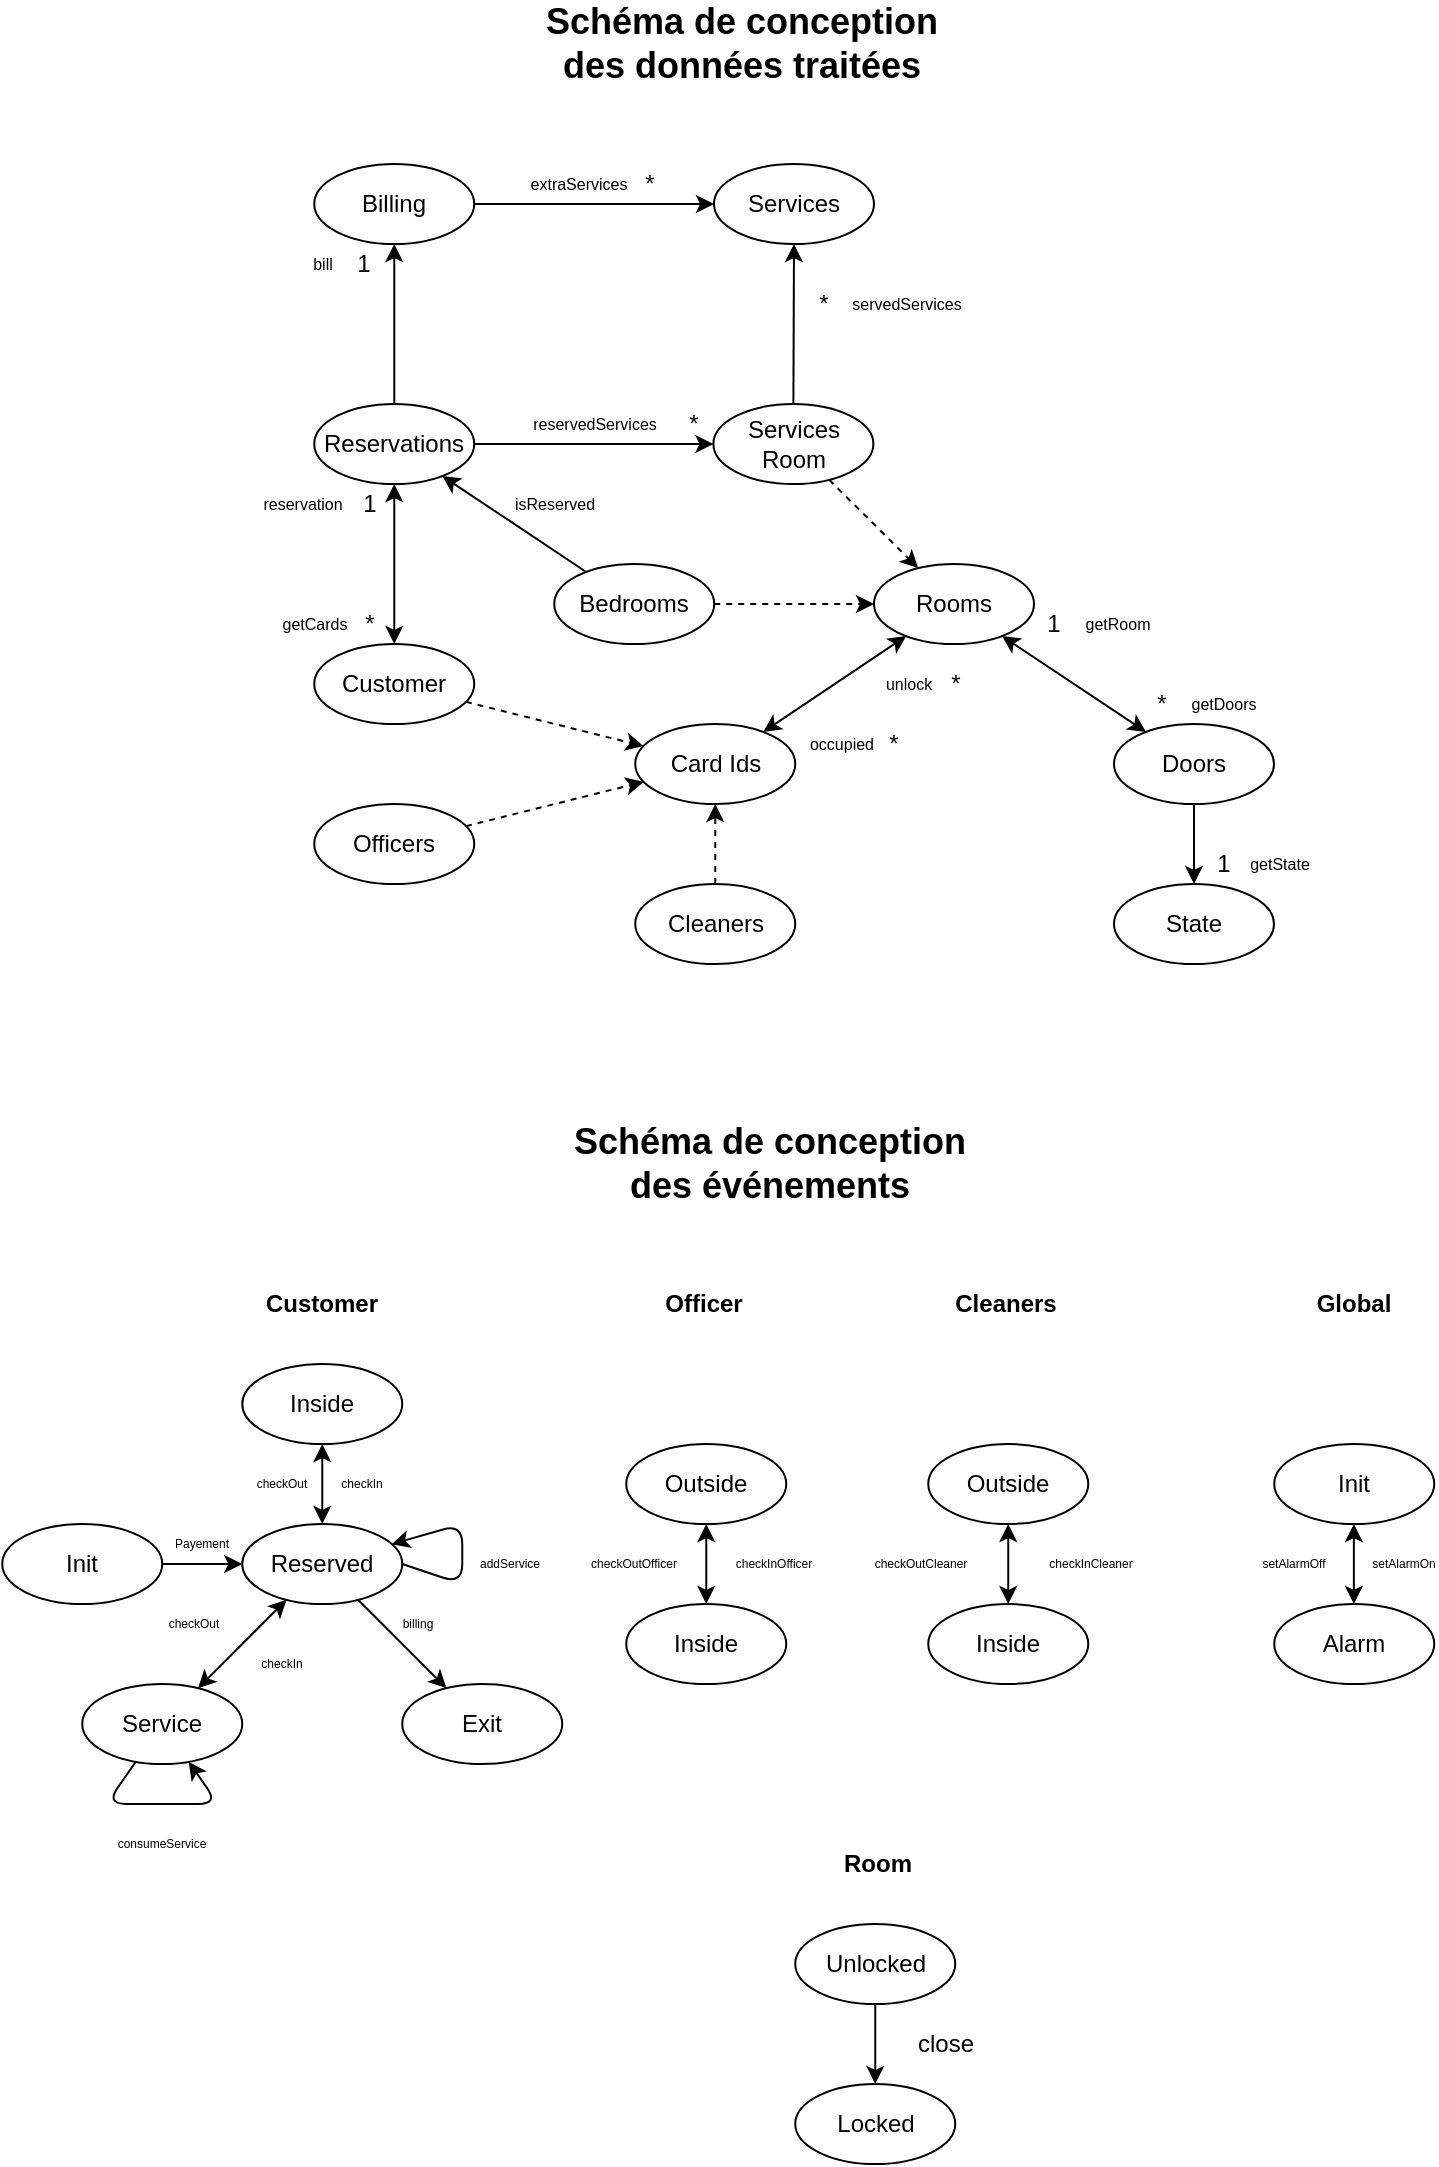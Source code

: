 <mxfile version="13.7.9" type="device"><diagram id="mKZ3kIbZx4iA2IMD-GMo" name="Page-1"><mxGraphModel dx="569" dy="329" grid="1" gridSize="10" guides="1" tooltips="1" connect="1" arrows="1" fold="1" page="1" pageScale="1" pageWidth="827" pageHeight="1169" math="0" shadow="0"><root><mxCell id="0"/><mxCell id="1" parent="0"/><mxCell id="wAJNwWQqcgvi-j1PNpbh-5" value="Schéma de conception des données traitées" style="text;html=1;strokeColor=none;fillColor=none;align=center;verticalAlign=middle;whiteSpace=wrap;rounded=0;fontSize=18;fontStyle=1" parent="1" vertex="1"><mxGeometry x="304" y="50" width="220" height="20" as="geometry"/></mxCell><mxCell id="wAJNwWQqcgvi-j1PNpbh-41" value="Init" style="ellipse;whiteSpace=wrap;html=1;" parent="1" vertex="1"><mxGeometry x="44.13" y="800" width="80" height="40" as="geometry"/></mxCell><mxCell id="wAJNwWQqcgvi-j1PNpbh-49" value="Schéma de conception des événements" style="text;html=1;strokeColor=none;fillColor=none;align=center;verticalAlign=middle;whiteSpace=wrap;rounded=0;fontSize=18;fontStyle=1" parent="1" vertex="1"><mxGeometry x="318.13" y="610" width="220" height="20" as="geometry"/></mxCell><mxCell id="wAJNwWQqcgvi-j1PNpbh-52" value="Reserved" style="ellipse;whiteSpace=wrap;html=1;" parent="1" vertex="1"><mxGeometry x="164.13" y="800" width="80" height="40" as="geometry"/></mxCell><mxCell id="wAJNwWQqcgvi-j1PNpbh-53" value="" style="endArrow=classic;html=1;fontSize=18;" parent="1" source="wAJNwWQqcgvi-j1PNpbh-41" target="wAJNwWQqcgvi-j1PNpbh-52" edge="1"><mxGeometry width="50" height="50" relative="1" as="geometry"><mxPoint x="119.13" y="950" as="sourcePoint"/><mxPoint x="169.13" y="900" as="targetPoint"/></mxGeometry></mxCell><mxCell id="wAJNwWQqcgvi-j1PNpbh-54" value="&lt;font style=&quot;font-size: 6px;&quot;&gt;Payement&lt;/font&gt;" style="text;html=1;strokeColor=none;fillColor=none;align=center;verticalAlign=middle;whiteSpace=wrap;rounded=0;fontSize=6;" parent="1" vertex="1"><mxGeometry x="124.13" y="800" width="40" height="20" as="geometry"/></mxCell><mxCell id="wAJNwWQqcgvi-j1PNpbh-55" value="Inside" style="ellipse;whiteSpace=wrap;html=1;" parent="1" vertex="1"><mxGeometry x="164.13" y="720" width="80" height="40" as="geometry"/></mxCell><mxCell id="wAJNwWQqcgvi-j1PNpbh-56" value="" style="endArrow=classic;html=1;fontSize=18;startArrow=classic;startFill=1;" parent="1" source="wAJNwWQqcgvi-j1PNpbh-52" target="wAJNwWQqcgvi-j1PNpbh-55" edge="1"><mxGeometry width="50" height="50" relative="1" as="geometry"><mxPoint x="174.13" y="750" as="sourcePoint"/><mxPoint x="214.13" y="750" as="targetPoint"/></mxGeometry></mxCell><mxCell id="wAJNwWQqcgvi-j1PNpbh-57" value="&lt;font style=&quot;font-size: 6px;&quot;&gt;checkIn&lt;/font&gt;" style="text;html=1;strokeColor=none;fillColor=none;align=center;verticalAlign=middle;whiteSpace=wrap;rounded=0;fontSize=6;" parent="1" vertex="1"><mxGeometry x="204.13" y="770" width="40" height="20" as="geometry"/></mxCell><mxCell id="wAJNwWQqcgvi-j1PNpbh-61" value="&lt;font style=&quot;font-size: 6px;&quot;&gt;checkOut&lt;/font&gt;" style="text;html=1;strokeColor=none;fillColor=none;align=center;verticalAlign=middle;whiteSpace=wrap;rounded=0;fontSize=6;" parent="1" vertex="1"><mxGeometry x="164.13" y="770" width="40" height="20" as="geometry"/></mxCell><mxCell id="wAJNwWQqcgvi-j1PNpbh-64" value="Service" style="ellipse;whiteSpace=wrap;html=1;" parent="1" vertex="1"><mxGeometry x="84.13" y="880" width="80" height="40" as="geometry"/></mxCell><mxCell id="wAJNwWQqcgvi-j1PNpbh-65" value="" style="endArrow=classic;html=1;fontSize=18;startArrow=classic;startFill=1;" parent="1" source="wAJNwWQqcgvi-j1PNpbh-52" target="wAJNwWQqcgvi-j1PNpbh-64" edge="1"><mxGeometry width="50" height="50" relative="1" as="geometry"><mxPoint x="247.412" y="818.906" as="sourcePoint"/><mxPoint x="300.848" y="801.094" as="targetPoint"/></mxGeometry></mxCell><mxCell id="wAJNwWQqcgvi-j1PNpbh-66" value="&lt;font style=&quot;font-size: 6px&quot;&gt;checkIn&lt;/font&gt;" style="text;html=1;strokeColor=none;fillColor=none;align=center;verticalAlign=middle;whiteSpace=wrap;rounded=0;fontSize=6;" parent="1" vertex="1"><mxGeometry x="164.13" y="860" width="40" height="20" as="geometry"/></mxCell><mxCell id="wAJNwWQqcgvi-j1PNpbh-67" value="&lt;font style=&quot;font-size: 6px&quot;&gt;checkOut&lt;/font&gt;" style="text;html=1;strokeColor=none;fillColor=none;align=center;verticalAlign=middle;whiteSpace=wrap;rounded=0;fontSize=6;" parent="1" vertex="1"><mxGeometry x="116.13" y="840" width="48" height="20" as="geometry"/></mxCell><mxCell id="wAJNwWQqcgvi-j1PNpbh-68" value="" style="endArrow=classic;html=1;fontSize=18;" parent="1" source="wAJNwWQqcgvi-j1PNpbh-64" target="wAJNwWQqcgvi-j1PNpbh-64" edge="1"><mxGeometry width="50" height="50" relative="1" as="geometry"><mxPoint x="250.13" y="920" as="sourcePoint"/><mxPoint x="296.13" y="900" as="targetPoint"/><Array as="points"><mxPoint x="96.13" y="940"/><mxPoint x="152.13" y="940"/></Array></mxGeometry></mxCell><mxCell id="wAJNwWQqcgvi-j1PNpbh-69" value="&lt;font style=&quot;font-size: 6px;&quot;&gt;consumeService&lt;/font&gt;" style="text;html=1;strokeColor=none;fillColor=none;align=center;verticalAlign=middle;whiteSpace=wrap;rounded=0;fontSize=6;" parent="1" vertex="1"><mxGeometry x="100.13" y="950" width="48" height="20" as="geometry"/></mxCell><mxCell id="wAJNwWQqcgvi-j1PNpbh-70" value="Exit" style="ellipse;whiteSpace=wrap;html=1;" parent="1" vertex="1"><mxGeometry x="244.13" y="880" width="80" height="40" as="geometry"/></mxCell><mxCell id="wAJNwWQqcgvi-j1PNpbh-71" value="" style="endArrow=classic;html=1;fontSize=18;" parent="1" source="wAJNwWQqcgvi-j1PNpbh-52" target="wAJNwWQqcgvi-j1PNpbh-70" edge="1"><mxGeometry width="50" height="50" relative="1" as="geometry"><mxPoint x="231.1" y="847.635" as="sourcePoint"/><mxPoint x="188.13" y="880" as="targetPoint"/></mxGeometry></mxCell><mxCell id="wAJNwWQqcgvi-j1PNpbh-72" value="&lt;font style=&quot;font-size: 6px&quot;&gt;billing&lt;/font&gt;" style="text;html=1;strokeColor=none;fillColor=none;align=center;verticalAlign=middle;whiteSpace=wrap;rounded=0;fontSize=6;" parent="1" vertex="1"><mxGeometry x="242.13" y="840" width="20" height="20" as="geometry"/></mxCell><mxCell id="wAJNwWQqcgvi-j1PNpbh-73" value="" style="endArrow=classic;html=1;fontSize=18;exitX=1;exitY=0.5;exitDx=0;exitDy=0;" parent="1" source="wAJNwWQqcgvi-j1PNpbh-52" target="wAJNwWQqcgvi-j1PNpbh-52" edge="1"><mxGeometry width="50" height="50" relative="1" as="geometry"><mxPoint x="278.13" y="889.6" as="sourcePoint"/><mxPoint x="244.13" y="880" as="targetPoint"/><Array as="points"><mxPoint x="274.13" y="830"/><mxPoint x="274.13" y="800"/></Array></mxGeometry></mxCell><mxCell id="wAJNwWQqcgvi-j1PNpbh-74" value="addService" style="text;html=1;strokeColor=none;fillColor=none;align=center;verticalAlign=middle;whiteSpace=wrap;rounded=0;fontSize=6;" parent="1" vertex="1"><mxGeometry x="278.13" y="810" width="40" height="20" as="geometry"/></mxCell><mxCell id="wAJNwWQqcgvi-j1PNpbh-75" value="&lt;font style=&quot;font-size: 12px&quot;&gt;&lt;b&gt;Customer&lt;/b&gt;&lt;/font&gt;" style="text;html=1;strokeColor=none;fillColor=none;align=center;verticalAlign=middle;whiteSpace=wrap;rounded=0;fontSize=6;" parent="1" vertex="1"><mxGeometry x="164.13" y="680" width="80" height="20" as="geometry"/></mxCell><mxCell id="wAJNwWQqcgvi-j1PNpbh-76" value="&lt;font style=&quot;font-size: 12px&quot;&gt;&lt;b&gt;Officer&lt;/b&gt;&lt;/font&gt;" style="text;html=1;strokeColor=none;fillColor=none;align=center;verticalAlign=middle;whiteSpace=wrap;rounded=0;fontSize=6;" parent="1" vertex="1"><mxGeometry x="370.13" y="680" width="50" height="20" as="geometry"/></mxCell><mxCell id="wAJNwWQqcgvi-j1PNpbh-77" value="&lt;font style=&quot;font-size: 12px&quot;&gt;&lt;b&gt;Cleaners&lt;/b&gt;&lt;/font&gt;" style="text;html=1;strokeColor=none;fillColor=none;align=center;verticalAlign=middle;whiteSpace=wrap;rounded=0;fontSize=6;" parent="1" vertex="1"><mxGeometry x="506.13" y="680" width="80" height="20" as="geometry"/></mxCell><mxCell id="wAJNwWQqcgvi-j1PNpbh-78" value="&lt;font style=&quot;font-size: 12px&quot;&gt;&lt;b&gt;Global&lt;/b&gt;&lt;/font&gt;" style="text;html=1;strokeColor=none;fillColor=none;align=center;verticalAlign=middle;whiteSpace=wrap;rounded=0;fontSize=6;" parent="1" vertex="1"><mxGeometry x="680.13" y="680" width="80" height="20" as="geometry"/></mxCell><mxCell id="wAJNwWQqcgvi-j1PNpbh-79" value="Outside" style="ellipse;whiteSpace=wrap;html=1;" parent="1" vertex="1"><mxGeometry x="356.13" y="760" width="80" height="40" as="geometry"/></mxCell><mxCell id="wAJNwWQqcgvi-j1PNpbh-82" value="Inside" style="ellipse;whiteSpace=wrap;html=1;" parent="1" vertex="1"><mxGeometry x="356.13" y="840" width="80" height="40" as="geometry"/></mxCell><mxCell id="wAJNwWQqcgvi-j1PNpbh-83" value="" style="endArrow=classic;html=1;fontSize=18;startArrow=classic;startFill=1;" parent="1" source="wAJNwWQqcgvi-j1PNpbh-79" target="wAJNwWQqcgvi-j1PNpbh-82" edge="1"><mxGeometry width="50" height="50" relative="1" as="geometry"><mxPoint x="148.241" y="847.889" as="sourcePoint"/><mxPoint x="104.019" y="892.111" as="targetPoint"/></mxGeometry></mxCell><mxCell id="wAJNwWQqcgvi-j1PNpbh-84" value="&lt;font style=&quot;font-size: 6px&quot;&gt;checkInOfficer&lt;/font&gt;" style="text;html=1;strokeColor=none;fillColor=none;align=center;verticalAlign=middle;whiteSpace=wrap;rounded=0;fontSize=6;" parent="1" vertex="1"><mxGeometry x="410.13" y="810" width="40" height="20" as="geometry"/></mxCell><mxCell id="wAJNwWQqcgvi-j1PNpbh-85" value="&lt;font style=&quot;font-size: 6px&quot;&gt;checkOutOfficer&lt;/font&gt;" style="text;html=1;strokeColor=none;fillColor=none;align=center;verticalAlign=middle;whiteSpace=wrap;rounded=0;fontSize=6;" parent="1" vertex="1"><mxGeometry x="340.13" y="810" width="40" height="20" as="geometry"/></mxCell><mxCell id="wAJNwWQqcgvi-j1PNpbh-93" value="Outside" style="ellipse;whiteSpace=wrap;html=1;" parent="1" vertex="1"><mxGeometry x="507.13" y="760" width="80" height="40" as="geometry"/></mxCell><mxCell id="wAJNwWQqcgvi-j1PNpbh-94" value="Inside" style="ellipse;whiteSpace=wrap;html=1;" parent="1" vertex="1"><mxGeometry x="507.13" y="840" width="80" height="40" as="geometry"/></mxCell><mxCell id="wAJNwWQqcgvi-j1PNpbh-95" value="" style="endArrow=classic;html=1;fontSize=18;startArrow=classic;startFill=1;" parent="1" source="wAJNwWQqcgvi-j1PNpbh-93" target="wAJNwWQqcgvi-j1PNpbh-94" edge="1"><mxGeometry width="50" height="50" relative="1" as="geometry"><mxPoint x="299.241" y="847.889" as="sourcePoint"/><mxPoint x="255.019" y="892.111" as="targetPoint"/></mxGeometry></mxCell><mxCell id="wAJNwWQqcgvi-j1PNpbh-96" value="&lt;font style=&quot;font-size: 6px&quot;&gt;checkInCleaner&lt;/font&gt;" style="text;html=1;strokeColor=none;fillColor=none;align=center;verticalAlign=middle;whiteSpace=wrap;rounded=0;fontSize=6;" parent="1" vertex="1"><mxGeometry x="561.13" y="810" width="55" height="20" as="geometry"/></mxCell><mxCell id="wAJNwWQqcgvi-j1PNpbh-97" value="&lt;font style=&quot;font-size: 6px&quot;&gt;checkOutCleaner&lt;/font&gt;" style="text;html=1;strokeColor=none;fillColor=none;align=center;verticalAlign=middle;whiteSpace=wrap;rounded=0;fontSize=6;" parent="1" vertex="1"><mxGeometry x="476.13" y="810" width="55" height="20" as="geometry"/></mxCell><mxCell id="wAJNwWQqcgvi-j1PNpbh-98" value="Init" style="ellipse;whiteSpace=wrap;html=1;" parent="1" vertex="1"><mxGeometry x="680.13" y="760" width="80" height="40" as="geometry"/></mxCell><mxCell id="wAJNwWQqcgvi-j1PNpbh-101" value="" style="endArrow=classic;html=1;fontSize=18;startArrow=classic;startFill=1;" parent="1" edge="1"><mxGeometry width="50" height="50" relative="1" as="geometry"><mxPoint x="719.93" y="800" as="sourcePoint"/><mxPoint x="719.93" y="840" as="targetPoint"/></mxGeometry></mxCell><mxCell id="wAJNwWQqcgvi-j1PNpbh-102" value="Alarm" style="ellipse;whiteSpace=wrap;html=1;" parent="1" vertex="1"><mxGeometry x="680.13" y="840" width="80" height="40" as="geometry"/></mxCell><mxCell id="wAJNwWQqcgvi-j1PNpbh-103" value="&lt;font style=&quot;font-size: 6px&quot;&gt;setAlarmOff&lt;/font&gt;" style="text;html=1;strokeColor=none;fillColor=none;align=center;verticalAlign=middle;whiteSpace=wrap;rounded=0;fontSize=6;" parent="1" vertex="1"><mxGeometry x="670.13" y="810" width="40" height="20" as="geometry"/></mxCell><mxCell id="wAJNwWQqcgvi-j1PNpbh-104" value="&lt;font style=&quot;font-size: 6px&quot;&gt;setAlarmOn&lt;/font&gt;" style="text;html=1;strokeColor=none;fillColor=none;align=center;verticalAlign=middle;whiteSpace=wrap;rounded=0;fontSize=6;" parent="1" vertex="1"><mxGeometry x="730.13" y="810" width="30" height="20" as="geometry"/></mxCell><mxCell id="L7_stNVP262g_JaX8nao-1" value="&lt;span style=&quot;text-align: left&quot;&gt;Services Room&lt;/span&gt;" style="ellipse;whiteSpace=wrap;html=1;" parent="1" vertex="1"><mxGeometry x="399.7" y="240" width="80" height="40" as="geometry"/></mxCell><mxCell id="L7_stNVP262g_JaX8nao-2" value="Customer" style="ellipse;whiteSpace=wrap;html=1;" parent="1" vertex="1"><mxGeometry x="200.13" y="360" width="80" height="40" as="geometry"/></mxCell><mxCell id="L7_stNVP262g_JaX8nao-3" value="Officers" style="ellipse;whiteSpace=wrap;html=1;" parent="1" vertex="1"><mxGeometry x="200.13" y="440" width="80" height="40" as="geometry"/></mxCell><mxCell id="L7_stNVP262g_JaX8nao-4" value="Cleaners" style="ellipse;whiteSpace=wrap;html=1;" parent="1" vertex="1"><mxGeometry x="360.63" y="480" width="80" height="40" as="geometry"/></mxCell><mxCell id="L7_stNVP262g_JaX8nao-5" value="Card Ids" style="ellipse;whiteSpace=wrap;html=1;" parent="1" vertex="1"><mxGeometry x="360.63" y="400" width="80" height="40" as="geometry"/></mxCell><mxCell id="L7_stNVP262g_JaX8nao-6" value="&lt;span style=&quot;text-align: left&quot;&gt;Bedrooms&lt;/span&gt;" style="ellipse;whiteSpace=wrap;html=1;" parent="1" vertex="1"><mxGeometry x="320.13" y="320" width="80" height="40" as="geometry"/></mxCell><mxCell id="L7_stNVP262g_JaX8nao-7" value="&lt;span style=&quot;text-align: left&quot;&gt;Rooms&lt;/span&gt;" style="ellipse;whiteSpace=wrap;html=1;" parent="1" vertex="1"><mxGeometry x="480" y="320" width="80" height="40" as="geometry"/></mxCell><mxCell id="L7_stNVP262g_JaX8nao-8" value="" style="endArrow=classic;html=1;dashed=1;" parent="1" source="L7_stNVP262g_JaX8nao-3" target="L7_stNVP262g_JaX8nao-5" edge="1"><mxGeometry width="50" height="50" relative="1" as="geometry"><mxPoint x="322.75" y="490" as="sourcePoint"/><mxPoint x="372.75" y="440" as="targetPoint"/></mxGeometry></mxCell><mxCell id="L7_stNVP262g_JaX8nao-9" value="" style="endArrow=classic;html=1;dashed=1;" parent="1" source="L7_stNVP262g_JaX8nao-4" target="L7_stNVP262g_JaX8nao-5" edge="1"><mxGeometry width="50" height="50" relative="1" as="geometry"><mxPoint x="310.969" y="516.979" as="sourcePoint"/><mxPoint x="367.343" y="458.038" as="targetPoint"/></mxGeometry></mxCell><mxCell id="L7_stNVP262g_JaX8nao-10" value="" style="endArrow=classic;html=1;dashed=1;" parent="1" source="L7_stNVP262g_JaX8nao-2" target="L7_stNVP262g_JaX8nao-5" edge="1"><mxGeometry width="50" height="50" relative="1" as="geometry"><mxPoint x="272.804" y="515.064" as="sourcePoint"/><mxPoint x="263.873" y="459.939" as="targetPoint"/></mxGeometry></mxCell><mxCell id="L7_stNVP262g_JaX8nao-11" value="" style="endArrow=classic;html=1;dashed=1;" parent="1" source="L7_stNVP262g_JaX8nao-1" target="L7_stNVP262g_JaX8nao-7" edge="1"><mxGeometry width="50" height="50" relative="1" as="geometry"><mxPoint x="498.302" y="417.627" as="sourcePoint"/><mxPoint x="429.909" y="357.381" as="targetPoint"/></mxGeometry></mxCell><mxCell id="L7_stNVP262g_JaX8nao-12" value="" style="endArrow=classic;html=1;dashed=1;" parent="1" source="L7_stNVP262g_JaX8nao-6" target="L7_stNVP262g_JaX8nao-7" edge="1"><mxGeometry width="50" height="50" relative="1" as="geometry"><mxPoint x="654.338" y="410.664" as="sourcePoint"/><mxPoint x="681.783" y="359.321" as="targetPoint"/></mxGeometry></mxCell><mxCell id="L7_stNVP262g_JaX8nao-14" value="Reservations" style="ellipse;whiteSpace=wrap;html=1;" parent="1" vertex="1"><mxGeometry x="200.13" y="240" width="80" height="40" as="geometry"/></mxCell><mxCell id="L7_stNVP262g_JaX8nao-15" value="Billing" style="ellipse;whiteSpace=wrap;html=1;" parent="1" vertex="1"><mxGeometry x="200.13" y="120" width="80" height="40" as="geometry"/></mxCell><mxCell id="L7_stNVP262g_JaX8nao-17" value="" style="endArrow=classic;html=1;" parent="1" source="L7_stNVP262g_JaX8nao-14" target="L7_stNVP262g_JaX8nao-15" edge="1"><mxGeometry width="50" height="50" relative="1" as="geometry"><mxPoint x="73.75" y="280" as="sourcePoint"/><mxPoint x="73.75" y="240" as="targetPoint"/></mxGeometry></mxCell><mxCell id="L7_stNVP262g_JaX8nao-18" value="1" style="text;html=1;strokeColor=none;fillColor=none;align=center;verticalAlign=middle;whiteSpace=wrap;rounded=0;" parent="1" vertex="1"><mxGeometry x="215" y="160" width="20" height="20" as="geometry"/></mxCell><mxCell id="L7_stNVP262g_JaX8nao-19" value="bill" style="text;html=1;align=center;verticalAlign=middle;resizable=0;points=[];autosize=1;fontSize=8;" parent="1" vertex="1"><mxGeometry x="189.13" y="160" width="30" height="20" as="geometry"/></mxCell><mxCell id="L7_stNVP262g_JaX8nao-20" value="&lt;span style=&quot;text-align: left&quot;&gt;Services&lt;/span&gt;" style="ellipse;whiteSpace=wrap;html=1;" parent="1" vertex="1"><mxGeometry x="400" y="120" width="80" height="40" as="geometry"/></mxCell><mxCell id="L7_stNVP262g_JaX8nao-21" value="*" style="text;html=1;strokeColor=none;fillColor=none;align=center;verticalAlign=middle;whiteSpace=wrap;rounded=0;" parent="1" vertex="1"><mxGeometry x="445.13" y="180" width="20" height="20" as="geometry"/></mxCell><mxCell id="L7_stNVP262g_JaX8nao-22" style="rounded=0;orthogonalLoop=1;jettySize=auto;html=1;exitX=1;exitY=0.5;exitDx=0;exitDy=0;" parent="1" source="L7_stNVP262g_JaX8nao-15" target="L7_stNVP262g_JaX8nao-20" edge="1"><mxGeometry relative="1" as="geometry"><mxPoint x="317.25" y="150.0" as="sourcePoint"/><mxPoint x="363.25" y="150" as="targetPoint"/></mxGeometry></mxCell><mxCell id="L7_stNVP262g_JaX8nao-23" value="*" style="text;html=1;strokeColor=none;fillColor=none;align=center;verticalAlign=middle;whiteSpace=wrap;rounded=0;" parent="1" vertex="1"><mxGeometry x="358.13" y="120" width="20" height="20" as="geometry"/></mxCell><mxCell id="L7_stNVP262g_JaX8nao-24" value="extraServices" style="text;html=1;align=center;verticalAlign=middle;resizable=0;points=[];autosize=1;fontSize=8;" parent="1" vertex="1"><mxGeometry x="302.13" y="120" width="60" height="20" as="geometry"/></mxCell><mxCell id="L7_stNVP262g_JaX8nao-25" value="servedServices" style="text;html=1;align=center;verticalAlign=middle;resizable=0;points=[];autosize=1;fontSize=8;" parent="1" vertex="1"><mxGeometry x="461.13" y="180" width="70" height="20" as="geometry"/></mxCell><mxCell id="L7_stNVP262g_JaX8nao-26" style="rounded=0;orthogonalLoop=1;jettySize=auto;html=1;" parent="1" source="L7_stNVP262g_JaX8nao-1" target="L7_stNVP262g_JaX8nao-20" edge="1"><mxGeometry relative="1" as="geometry"><mxPoint x="572.62" y="240" as="sourcePoint"/><mxPoint x="572.62" y="170.0" as="targetPoint"/></mxGeometry></mxCell><mxCell id="L7_stNVP262g_JaX8nao-31" value="" style="endArrow=classic;html=1;startArrow=classic;startFill=1;" parent="1" source="L7_stNVP262g_JaX8nao-14" target="L7_stNVP262g_JaX8nao-2" edge="1"><mxGeometry width="50" height="50" relative="1" as="geometry"><mxPoint x="28.75" y="250.0" as="sourcePoint"/><mxPoint x="28.75" y="330.0" as="targetPoint"/></mxGeometry></mxCell><mxCell id="L7_stNVP262g_JaX8nao-32" value="*" style="text;html=1;strokeColor=none;fillColor=none;align=center;verticalAlign=middle;whiteSpace=wrap;rounded=0;" parent="1" vertex="1"><mxGeometry x="218.13" y="340" width="20" height="20" as="geometry"/></mxCell><mxCell id="L7_stNVP262g_JaX8nao-33" value="1" style="text;html=1;strokeColor=none;fillColor=none;align=center;verticalAlign=middle;whiteSpace=wrap;rounded=0;" parent="1" vertex="1"><mxGeometry x="218.13" y="280" width="20" height="20" as="geometry"/></mxCell><mxCell id="L7_stNVP262g_JaX8nao-34" value="reservation" style="text;html=1;align=center;verticalAlign=middle;resizable=0;points=[];autosize=1;fontSize=8;" parent="1" vertex="1"><mxGeometry x="164.13" y="280" width="60" height="20" as="geometry"/></mxCell><mxCell id="L7_stNVP262g_JaX8nao-35" value="getCards" style="text;html=1;align=center;verticalAlign=middle;resizable=0;points=[];autosize=1;fontSize=8;" parent="1" vertex="1"><mxGeometry x="175" y="340" width="50" height="20" as="geometry"/></mxCell><mxCell id="L7_stNVP262g_JaX8nao-38" value="" style="endArrow=classic;html=1;startArrow=classic;startFill=1;" parent="1" source="L7_stNVP262g_JaX8nao-5" target="L7_stNVP262g_JaX8nao-7" edge="1"><mxGeometry width="50" height="50" relative="1" as="geometry"><mxPoint x="532.62" y="575.0" as="sourcePoint"/><mxPoint x="676.62" y="575.0" as="targetPoint"/></mxGeometry></mxCell><mxCell id="L7_stNVP262g_JaX8nao-40" value="unlock" style="text;html=1;strokeColor=none;fillColor=none;align=center;verticalAlign=middle;whiteSpace=wrap;rounded=0;fontSize=8;" parent="1" vertex="1"><mxGeometry x="479.7" y="370" width="34.87" height="20" as="geometry"/></mxCell><mxCell id="L7_stNVP262g_JaX8nao-41" value="occupied" style="text;html=1;strokeColor=none;fillColor=none;align=center;verticalAlign=middle;whiteSpace=wrap;rounded=0;fontSize=8;" parent="1" vertex="1"><mxGeometry x="446" y="400" width="35.87" height="20" as="geometry"/></mxCell><mxCell id="L7_stNVP262g_JaX8nao-42" value="*" style="text;html=1;strokeColor=none;fillColor=none;align=center;verticalAlign=middle;whiteSpace=wrap;rounded=0;" parent="1" vertex="1"><mxGeometry x="480" y="400" width="20" height="20" as="geometry"/></mxCell><mxCell id="Lv4q73CTJthylkNsShpD-2" value="getState" style="text;html=1;strokeColor=none;fillColor=none;align=center;verticalAlign=middle;whiteSpace=wrap;rounded=0;fontSize=8;" parent="1" vertex="1"><mxGeometry x="658.13" y="460" width="50" height="20" as="geometry"/></mxCell><mxCell id="Lv4q73CTJthylkNsShpD-3" style="rounded=0;orthogonalLoop=1;jettySize=auto;html=1;" parent="1" source="Lv4q73CTJthylkNsShpD-20" target="Lv4q73CTJthylkNsShpD-4" edge="1"><mxGeometry relative="1" as="geometry"><mxPoint x="828.05" y="470" as="sourcePoint"/><mxPoint x="925.92" y="470" as="targetPoint"/></mxGeometry></mxCell><mxCell id="Lv4q73CTJthylkNsShpD-4" value="&lt;span style=&quot;text-align: left&quot;&gt;State&lt;/span&gt;" style="ellipse;whiteSpace=wrap;html=1;" parent="1" vertex="1"><mxGeometry x="600" y="480" width="80" height="40" as="geometry"/></mxCell><mxCell id="Lv4q73CTJthylkNsShpD-5" value="1" style="text;html=1;strokeColor=none;fillColor=none;align=center;verticalAlign=middle;whiteSpace=wrap;rounded=0;" parent="1" vertex="1"><mxGeometry x="645.06" y="460" width="20" height="20" as="geometry"/></mxCell><mxCell id="Lv4q73CTJthylkNsShpD-6" value="&lt;font style=&quot;font-size: 12px&quot;&gt;&lt;b&gt;Room&lt;/b&gt;&lt;/font&gt;" style="text;html=1;strokeColor=none;fillColor=none;align=center;verticalAlign=middle;whiteSpace=wrap;rounded=0;fontSize=6;" parent="1" vertex="1"><mxGeometry x="457.13" y="960" width="50" height="20" as="geometry"/></mxCell><mxCell id="Lv4q73CTJthylkNsShpD-8" value="Locked" style="ellipse;whiteSpace=wrap;html=1;" parent="1" vertex="1"><mxGeometry x="440.63" y="1080" width="80" height="40" as="geometry"/></mxCell><mxCell id="Lv4q73CTJthylkNsShpD-13" value="Unlocked" style="ellipse;whiteSpace=wrap;html=1;" parent="1" vertex="1"><mxGeometry x="440.63" y="1000" width="80" height="40" as="geometry"/></mxCell><mxCell id="Lv4q73CTJthylkNsShpD-14" value="" style="endArrow=classic;html=1;fontSize=18;startArrow=none;startFill=0;" parent="1" source="Lv4q73CTJthylkNsShpD-13" target="Lv4q73CTJthylkNsShpD-8" edge="1"><mxGeometry width="50" height="50" relative="1" as="geometry"><mxPoint x="481.63" y="1060" as="sourcePoint"/><mxPoint x="481.63" y="1100" as="targetPoint"/></mxGeometry></mxCell><mxCell id="Lv4q73CTJthylkNsShpD-16" value="close" style="text;html=1;strokeColor=none;fillColor=none;align=center;verticalAlign=middle;whiteSpace=wrap;rounded=0;" parent="1" vertex="1"><mxGeometry x="496" y="1050" width="40" height="20" as="geometry"/></mxCell><mxCell id="Lv4q73CTJthylkNsShpD-20" value="&lt;span style=&quot;text-align: left&quot;&gt;Doors&lt;/span&gt;" style="ellipse;whiteSpace=wrap;html=1;" parent="1" vertex="1"><mxGeometry x="600" y="400" width="80" height="40" as="geometry"/></mxCell><mxCell id="Lv4q73CTJthylkNsShpD-21" value="" style="endArrow=classic;html=1;startArrow=classic;startFill=1;" parent="1" source="Lv4q73CTJthylkNsShpD-20" target="L7_stNVP262g_JaX8nao-7" edge="1"><mxGeometry width="50" height="50" relative="1" as="geometry"><mxPoint x="542.62" y="400" as="sourcePoint"/><mxPoint x="624.12" y="400" as="targetPoint"/><Array as="points"/></mxGeometry></mxCell><mxCell id="Lv4q73CTJthylkNsShpD-22" value="*" style="text;html=1;strokeColor=none;fillColor=none;align=center;verticalAlign=middle;whiteSpace=wrap;rounded=0;" parent="1" vertex="1"><mxGeometry x="613.63" y="380" width="20" height="20" as="geometry"/></mxCell><mxCell id="Lv4q73CTJthylkNsShpD-23" value="1" style="text;html=1;strokeColor=none;fillColor=none;align=center;verticalAlign=middle;whiteSpace=wrap;rounded=0;" parent="1" vertex="1"><mxGeometry x="560" y="340" width="20" height="20" as="geometry"/></mxCell><mxCell id="Lv4q73CTJthylkNsShpD-24" value="getDoors" style="text;html=1;strokeColor=none;fillColor=none;align=center;verticalAlign=middle;whiteSpace=wrap;rounded=0;fontSize=8;" parent="1" vertex="1"><mxGeometry x="630.13" y="380" width="49.87" height="20" as="geometry"/></mxCell><mxCell id="Lv4q73CTJthylkNsShpD-25" value="getRoom" style="text;html=1;strokeColor=none;fillColor=none;align=center;verticalAlign=middle;whiteSpace=wrap;rounded=0;fontSize=8;" parent="1" vertex="1"><mxGeometry x="576.63" y="340" width="49.87" height="20" as="geometry"/></mxCell><mxCell id="Lv4q73CTJthylkNsShpD-30" value="*" style="text;html=1;strokeColor=none;fillColor=none;align=center;verticalAlign=middle;whiteSpace=wrap;rounded=0;" parent="1" vertex="1"><mxGeometry x="511.13" y="370" width="20" height="20" as="geometry"/></mxCell><mxCell id="KR7YnLKv8o5H30ZvO67R-1" style="rounded=0;orthogonalLoop=1;jettySize=auto;html=1;" parent="1" source="L7_stNVP262g_JaX8nao-14" target="L7_stNVP262g_JaX8nao-1" edge="1"><mxGeometry relative="1" as="geometry"><mxPoint x="290.26" y="259.76" as="sourcePoint"/><mxPoint x="410" y="260" as="targetPoint"/></mxGeometry></mxCell><mxCell id="KR7YnLKv8o5H30ZvO67R-2" value="reservedServices" style="text;html=1;align=center;verticalAlign=middle;resizable=0;points=[];autosize=1;fontSize=8;" parent="1" vertex="1"><mxGeometry x="300.13" y="240" width="80" height="20" as="geometry"/></mxCell><mxCell id="KR7YnLKv8o5H30ZvO67R-3" value="*" style="text;html=1;strokeColor=none;fillColor=none;align=center;verticalAlign=middle;whiteSpace=wrap;rounded=0;" parent="1" vertex="1"><mxGeometry x="379.7" y="240" width="20" height="20" as="geometry"/></mxCell><mxCell id="KR7YnLKv8o5H30ZvO67R-4" style="rounded=0;orthogonalLoop=1;jettySize=auto;html=1;exitX=0.5;exitY=0;exitDx=0;exitDy=0;" parent="1" source="L7_stNVP262g_JaX8nao-6" target="L7_stNVP262g_JaX8nao-6" edge="1"><mxGeometry relative="1" as="geometry"><mxPoint x="290.13" y="270" as="sourcePoint"/><mxPoint x="409.7" y="270" as="targetPoint"/></mxGeometry></mxCell><mxCell id="KR7YnLKv8o5H30ZvO67R-6" value="isReserved" style="text;html=1;align=center;verticalAlign=middle;resizable=0;points=[];autosize=1;fontSize=8;" parent="1" vertex="1"><mxGeometry x="290" y="280" width="60" height="20" as="geometry"/></mxCell><mxCell id="0DTUi0ynkq3CV0F3Lm8f-1" style="rounded=0;orthogonalLoop=1;jettySize=auto;html=1;" edge="1" parent="1" source="L7_stNVP262g_JaX8nao-6" target="L7_stNVP262g_JaX8nao-14"><mxGeometry relative="1" as="geometry"><mxPoint x="290.13" y="270" as="sourcePoint"/><mxPoint x="310" y="300" as="targetPoint"/></mxGeometry></mxCell></root></mxGraphModel></diagram></mxfile>